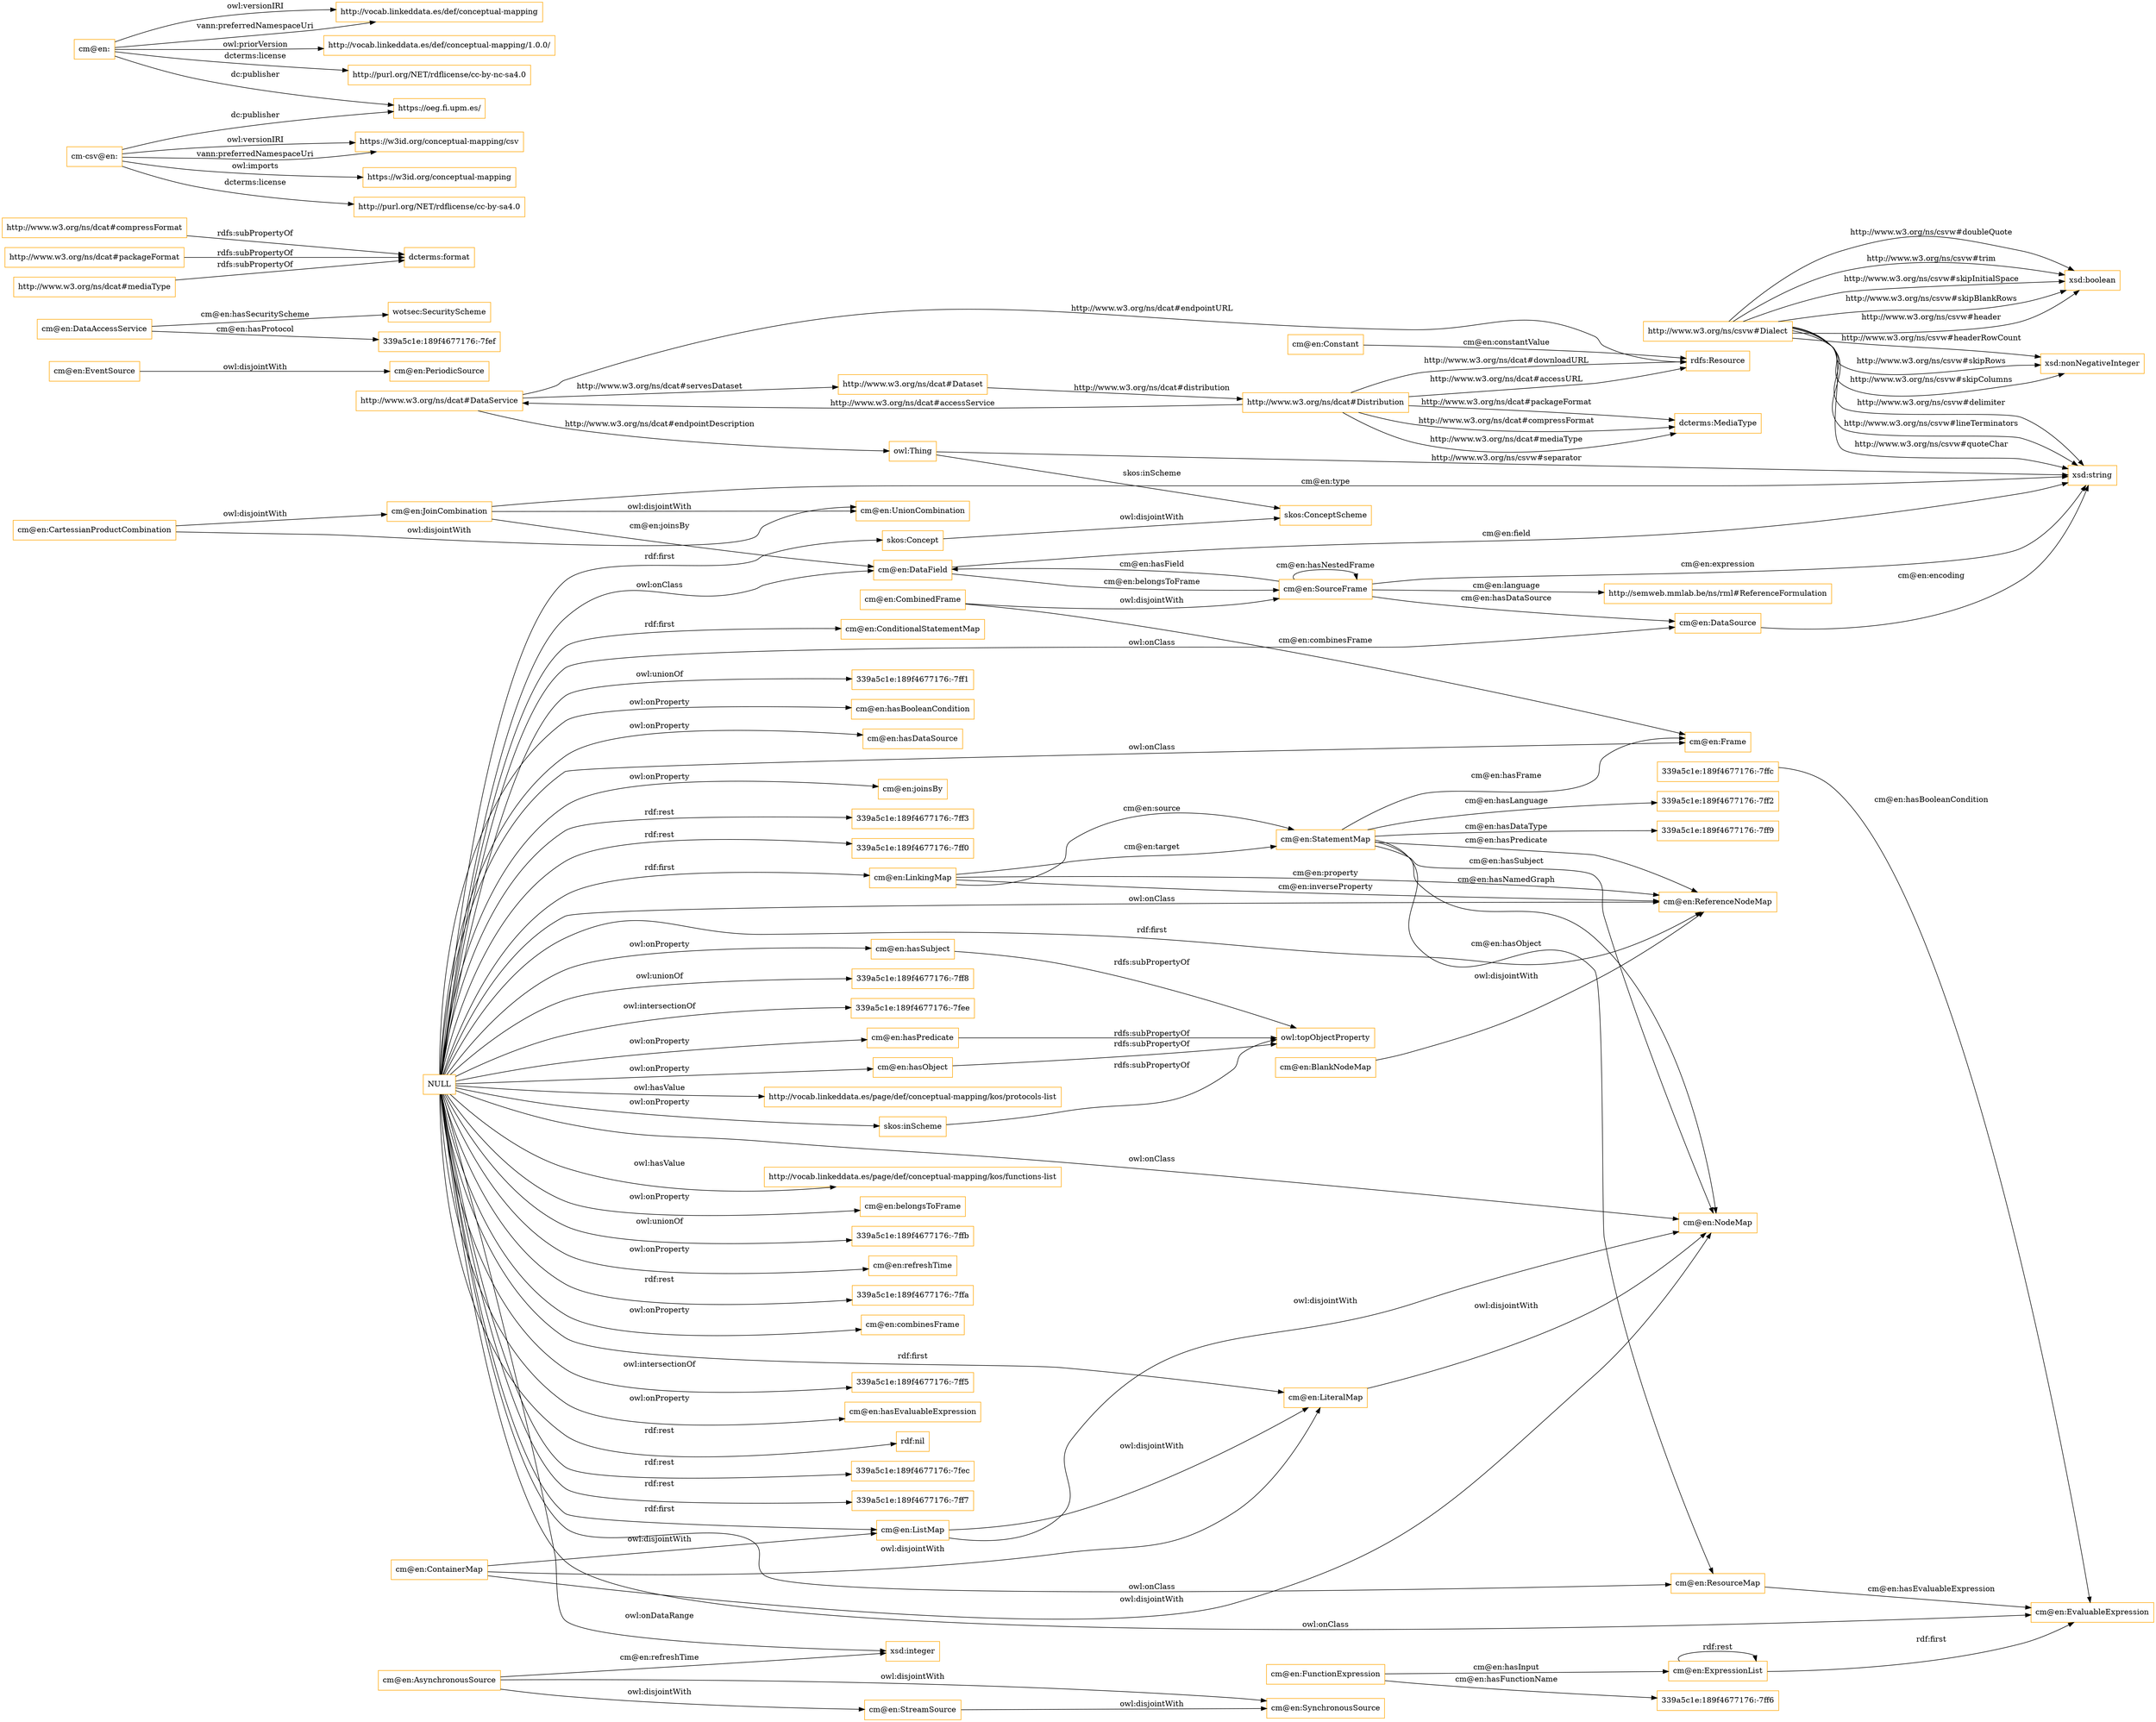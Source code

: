 digraph ar2dtool_diagram { 
rankdir=LR;
size="1501"
node [shape = rectangle, color="orange"]; "http://www.w3.org/ns/csvw#Dialect" "xsd:string" "cm@en:PeriodicSource" "cm@en:DataAccessService" "cm@en:DataField" "cm@en:BlankNodeMap" "http://www.w3.org/ns/dcat#Distribution" "http://www.w3.org/ns/dcat#DataService" "cm@en:FunctionExpression" "cm@en:UnionCombination" "cm@en:SourceFrame" "339a5c1e:189f4677176:-7ff2" "cm@en:ExpressionList" "cm@en:StreamSource" "cm@en:EventSource" "339a5c1e:189f4677176:-7ff9" "cm@en:ResourceMap" "cm@en:LinkingMap" "cm@en:EvaluableExpression" "cm@en:ConditionalStatementMap" "rdfs:Resource" "skos:ConceptScheme" "339a5c1e:189f4677176:-7ffc" "cm@en:DataSource" "cm@en:Frame" "cm@en:LiteralMap" "cm@en:NodeMap" "skos:Concept" "cm@en:Constant" "cm@en:CombinedFrame" "wotsec:SecurityScheme" "339a5c1e:189f4677176:-7ff6" "339a5c1e:189f4677176:-7fef" "cm@en:ReferenceNodeMap" "cm@en:CartessianProductCombination" "dcterms:MediaType" "http://www.w3.org/ns/dcat#Dataset" "cm@en:ListMap" "cm@en:JoinCombination" "cm@en:AsynchronousSource" "cm@en:SynchronousSource" "http://semweb.mmlab.be/ns/rml#ReferenceFormulation" "cm@en:StatementMap" "cm@en:ContainerMap" ; /*classes style*/
	"http://www.w3.org/ns/dcat#compressFormat" -> "dcterms:format" [ label = "rdfs:subPropertyOf" ];
	"cm@en:" -> "http://vocab.linkeddata.es/def/conceptual-mapping" [ label = "owl:versionIRI" ];
	"cm@en:" -> "http://vocab.linkeddata.es/def/conceptual-mapping" [ label = "vann:preferredNamespaceUri" ];
	"cm@en:" -> "https://oeg.fi.upm.es/" [ label = "dc:publisher" ];
	"cm@en:" -> "http://vocab.linkeddata.es/def/conceptual-mapping/1.0.0/" [ label = "owl:priorVersion" ];
	"cm@en:" -> "http://purl.org/NET/rdflicense/cc-by-nc-sa4.0" [ label = "dcterms:license" ];
	"cm@en:CombinedFrame" -> "cm@en:SourceFrame" [ label = "owl:disjointWith" ];
	"cm@en:EventSource" -> "cm@en:PeriodicSource" [ label = "owl:disjointWith" ];
	"cm@en:ListMap" -> "cm@en:NodeMap" [ label = "owl:disjointWith" ];
	"cm@en:ListMap" -> "cm@en:LiteralMap" [ label = "owl:disjointWith" ];
	"skos:Concept" -> "skos:ConceptScheme" [ label = "owl:disjointWith" ];
	"cm@en:hasPredicate" -> "owl:topObjectProperty" [ label = "rdfs:subPropertyOf" ];
	"cm@en:BlankNodeMap" -> "cm@en:ReferenceNodeMap" [ label = "owl:disjointWith" ];
	"cm@en:hasObject" -> "owl:topObjectProperty" [ label = "rdfs:subPropertyOf" ];
	"cm@en:JoinCombination" -> "cm@en:UnionCombination" [ label = "owl:disjointWith" ];
	"cm@en:ContainerMap" -> "cm@en:NodeMap" [ label = "owl:disjointWith" ];
	"cm@en:ContainerMap" -> "cm@en:LiteralMap" [ label = "owl:disjointWith" ];
	"cm@en:ContainerMap" -> "cm@en:ListMap" [ label = "owl:disjointWith" ];
	"skos:inScheme" -> "owl:topObjectProperty" [ label = "rdfs:subPropertyOf" ];
	"NULL" -> "cm@en:EvaluableExpression" [ label = "owl:onClass" ];
	"NULL" -> "cm@en:joinsBy" [ label = "owl:onProperty" ];
	"NULL" -> "skos:Concept" [ label = "rdf:first" ];
	"NULL" -> "cm@en:ResourceMap" [ label = "owl:onClass" ];
	"NULL" -> "339a5c1e:189f4677176:-7ff3" [ label = "rdf:rest" ];
	"NULL" -> "cm@en:Frame" [ label = "owl:onClass" ];
	"NULL" -> "339a5c1e:189f4677176:-7ff0" [ label = "rdf:rest" ];
	"NULL" -> "339a5c1e:189f4677176:-7ff8" [ label = "owl:unionOf" ];
	"NULL" -> "xsd:integer" [ label = "owl:onDataRange" ];
	"NULL" -> "cm@en:ListMap" [ label = "rdf:first" ];
	"NULL" -> "339a5c1e:189f4677176:-7fee" [ label = "owl:intersectionOf" ];
	"NULL" -> "http://vocab.linkeddata.es/page/def/conceptual-mapping/kos/protocols-list" [ label = "owl:hasValue" ];
	"NULL" -> "cm@en:hasSubject" [ label = "owl:onProperty" ];
	"NULL" -> "http://vocab.linkeddata.es/page/def/conceptual-mapping/kos/functions-list" [ label = "owl:hasValue" ];
	"NULL" -> "cm@en:belongsToFrame" [ label = "owl:onProperty" ];
	"NULL" -> "cm@en:ReferenceNodeMap" [ label = "owl:onClass" ];
	"NULL" -> "339a5c1e:189f4677176:-7ffb" [ label = "owl:unionOf" ];
	"NULL" -> "cm@en:refreshTime" [ label = "owl:onProperty" ];
	"NULL" -> "339a5c1e:189f4677176:-7ffa" [ label = "rdf:rest" ];
	"NULL" -> "cm@en:NodeMap" [ label = "owl:onClass" ];
	"NULL" -> "cm@en:combinesFrame" [ label = "owl:onProperty" ];
	"NULL" -> "cm@en:LiteralMap" [ label = "rdf:first" ];
	"NULL" -> "339a5c1e:189f4677176:-7ff5" [ label = "owl:intersectionOf" ];
	"NULL" -> "cm@en:hasEvaluableExpression" [ label = "owl:onProperty" ];
	"NULL" -> "rdf:nil" [ label = "rdf:rest" ];
	"NULL" -> "cm@en:LinkingMap" [ label = "rdf:first" ];
	"NULL" -> "cm@en:hasPredicate" [ label = "owl:onProperty" ];
	"NULL" -> "339a5c1e:189f4677176:-7fec" [ label = "rdf:rest" ];
	"NULL" -> "339a5c1e:189f4677176:-7ff7" [ label = "rdf:rest" ];
	"NULL" -> "cm@en:ConditionalStatementMap" [ label = "rdf:first" ];
	"NULL" -> "cm@en:ReferenceNodeMap" [ label = "rdf:first" ];
	"NULL" -> "339a5c1e:189f4677176:-7ff1" [ label = "owl:unionOf" ];
	"NULL" -> "cm@en:DataField" [ label = "owl:onClass" ];
	"NULL" -> "skos:inScheme" [ label = "owl:onProperty" ];
	"NULL" -> "cm@en:DataSource" [ label = "owl:onClass" ];
	"NULL" -> "cm@en:hasBooleanCondition" [ label = "owl:onProperty" ];
	"NULL" -> "cm@en:hasDataSource" [ label = "owl:onProperty" ];
	"NULL" -> "cm@en:hasObject" [ label = "owl:onProperty" ];
	"cm@en:CartessianProductCombination" -> "cm@en:UnionCombination" [ label = "owl:disjointWith" ];
	"cm@en:CartessianProductCombination" -> "cm@en:JoinCombination" [ label = "owl:disjointWith" ];
	"http://www.w3.org/ns/dcat#packageFormat" -> "dcterms:format" [ label = "rdfs:subPropertyOf" ];
	"cm@en:StreamSource" -> "cm@en:SynchronousSource" [ label = "owl:disjointWith" ];
	"cm@en:AsynchronousSource" -> "cm@en:SynchronousSource" [ label = "owl:disjointWith" ];
	"cm@en:AsynchronousSource" -> "cm@en:StreamSource" [ label = "owl:disjointWith" ];
	"cm-csv@en:" -> "http://purl.org/NET/rdflicense/cc-by-sa4.0" [ label = "dcterms:license" ];
	"cm-csv@en:" -> "https://w3id.org/conceptual-mapping/csv" [ label = "owl:versionIRI" ];
	"cm-csv@en:" -> "https://w3id.org/conceptual-mapping/csv" [ label = "vann:preferredNamespaceUri" ];
	"cm-csv@en:" -> "https://oeg.fi.upm.es/" [ label = "dc:publisher" ];
	"cm-csv@en:" -> "https://w3id.org/conceptual-mapping" [ label = "owl:imports" ];
	"cm@en:LiteralMap" -> "cm@en:NodeMap" [ label = "owl:disjointWith" ];
	"http://www.w3.org/ns/dcat#mediaType" -> "dcterms:format" [ label = "rdfs:subPropertyOf" ];
	"cm@en:hasSubject" -> "owl:topObjectProperty" [ label = "rdfs:subPropertyOf" ];
	"http://www.w3.org/ns/dcat#Distribution" -> "rdfs:Resource" [ label = "http://www.w3.org/ns/dcat#downloadURL" ];
	"http://www.w3.org/ns/csvw#Dialect" -> "xsd:string" [ label = "http://www.w3.org/ns/csvw#delimiter" ];
	"cm@en:DataAccessService" -> "339a5c1e:189f4677176:-7fef" [ label = "cm@en:hasProtocol" ];
	"cm@en:LinkingMap" -> "cm@en:StatementMap" [ label = "cm@en:source" ];
	"cm@en:LinkingMap" -> "cm@en:StatementMap" [ label = "cm@en:target" ];
	"owl:Thing" -> "skos:ConceptScheme" [ label = "skos:inScheme" ];
	"cm@en:StatementMap" -> "cm@en:Frame" [ label = "cm@en:hasFrame" ];
	"cm@en:ExpressionList" -> "cm@en:ExpressionList" [ label = "rdf:rest" ];
	"cm@en:DataField" -> "xsd:string" [ label = "cm@en:field" ];
	"http://www.w3.org/ns/csvw#Dialect" -> "xsd:boolean" [ label = "http://www.w3.org/ns/csvw#header" ];
	"cm@en:SourceFrame" -> "cm@en:DataField" [ label = "cm@en:hasField" ];
	"http://www.w3.org/ns/csvw#Dialect" -> "xsd:nonNegativeInteger" [ label = "http://www.w3.org/ns/csvw#skipColumns" ];
	"cm@en:AsynchronousSource" -> "xsd:integer" [ label = "cm@en:refreshTime" ];
	"http://www.w3.org/ns/csvw#Dialect" -> "xsd:nonNegativeInteger" [ label = "http://www.w3.org/ns/csvw#headerRowCount" ];
	"cm@en:FunctionExpression" -> "339a5c1e:189f4677176:-7ff6" [ label = "cm@en:hasFunctionName" ];
	"cm@en:Constant" -> "rdfs:Resource" [ label = "cm@en:constantValue" ];
	"http://www.w3.org/ns/dcat#Distribution" -> "rdfs:Resource" [ label = "http://www.w3.org/ns/dcat#accessURL" ];
	"owl:Thing" -> "xsd:string" [ label = "http://www.w3.org/ns/csvw#separator" ];
	"cm@en:DataAccessService" -> "wotsec:SecurityScheme" [ label = "cm@en:hasSecurityScheme" ];
	"cm@en:StatementMap" -> "339a5c1e:189f4677176:-7ff9" [ label = "cm@en:hasDataType" ];
	"cm@en:SourceFrame" -> "http://semweb.mmlab.be/ns/rml#ReferenceFormulation" [ label = "cm@en:language" ];
	"cm@en:LinkingMap" -> "cm@en:ReferenceNodeMap" [ label = "cm@en:property" ];
	"cm@en:StatementMap" -> "339a5c1e:189f4677176:-7ff2" [ label = "cm@en:hasLanguage" ];
	"http://www.w3.org/ns/dcat#Distribution" -> "dcterms:MediaType" [ label = "http://www.w3.org/ns/dcat#mediaType" ];
	"cm@en:StatementMap" -> "cm@en:ReferenceNodeMap" [ label = "cm@en:hasPredicate" ];
	"http://www.w3.org/ns/csvw#Dialect" -> "xsd:nonNegativeInteger" [ label = "http://www.w3.org/ns/csvw#skipRows" ];
	"cm@en:SourceFrame" -> "cm@en:DataSource" [ label = "cm@en:hasDataSource" ];
	"http://www.w3.org/ns/csvw#Dialect" -> "xsd:boolean" [ label = "http://www.w3.org/ns/csvw#doubleQuote" ];
	"339a5c1e:189f4677176:-7ffc" -> "cm@en:EvaluableExpression" [ label = "cm@en:hasBooleanCondition" ];
	"http://www.w3.org/ns/csvw#Dialect" -> "xsd:boolean" [ label = "http://www.w3.org/ns/csvw#trim" ];
	"http://www.w3.org/ns/dcat#Distribution" -> "dcterms:MediaType" [ label = "http://www.w3.org/ns/dcat#packageFormat" ];
	"http://www.w3.org/ns/csvw#Dialect" -> "xsd:boolean" [ label = "http://www.w3.org/ns/csvw#skipInitialSpace" ];
	"http://www.w3.org/ns/dcat#DataService" -> "owl:Thing" [ label = "http://www.w3.org/ns/dcat#endpointDescription" ];
	"http://www.w3.org/ns/csvw#Dialect" -> "xsd:string" [ label = "http://www.w3.org/ns/csvw#lineTerminators" ];
	"cm@en:LinkingMap" -> "cm@en:ReferenceNodeMap" [ label = "cm@en:inverseProperty" ];
	"cm@en:StatementMap" -> "cm@en:NodeMap" [ label = "cm@en:hasNamedGraph" ];
	"http://www.w3.org/ns/dcat#Distribution" -> "http://www.w3.org/ns/dcat#DataService" [ label = "http://www.w3.org/ns/dcat#accessService" ];
	"cm@en:ResourceMap" -> "cm@en:EvaluableExpression" [ label = "cm@en:hasEvaluableExpression" ];
	"cm@en:FunctionExpression" -> "cm@en:ExpressionList" [ label = "cm@en:hasInput" ];
	"http://www.w3.org/ns/dcat#DataService" -> "rdfs:Resource" [ label = "http://www.w3.org/ns/dcat#endpointURL" ];
	"cm@en:JoinCombination" -> "xsd:string" [ label = "cm@en:type" ];
	"cm@en:SourceFrame" -> "cm@en:SourceFrame" [ label = "cm@en:hasNestedFrame" ];
	"http://www.w3.org/ns/dcat#Distribution" -> "dcterms:MediaType" [ label = "http://www.w3.org/ns/dcat#compressFormat" ];
	"http://www.w3.org/ns/dcat#DataService" -> "http://www.w3.org/ns/dcat#Dataset" [ label = "http://www.w3.org/ns/dcat#servesDataset" ];
	"cm@en:JoinCombination" -> "cm@en:DataField" [ label = "cm@en:joinsBy" ];
	"cm@en:SourceFrame" -> "xsd:string" [ label = "cm@en:expression" ];
	"cm@en:CombinedFrame" -> "cm@en:Frame" [ label = "cm@en:combinesFrame" ];
	"http://www.w3.org/ns/csvw#Dialect" -> "xsd:string" [ label = "http://www.w3.org/ns/csvw#quoteChar" ];
	"cm@en:StatementMap" -> "cm@en:NodeMap" [ label = "cm@en:hasSubject" ];
	"cm@en:ExpressionList" -> "cm@en:EvaluableExpression" [ label = "rdf:first" ];
	"cm@en:StatementMap" -> "cm@en:ResourceMap" [ label = "cm@en:hasObject" ];
	"cm@en:DataSource" -> "xsd:string" [ label = "cm@en:encoding" ];
	"cm@en:DataField" -> "cm@en:SourceFrame" [ label = "cm@en:belongsToFrame" ];
	"http://www.w3.org/ns/csvw#Dialect" -> "xsd:boolean" [ label = "http://www.w3.org/ns/csvw#skipBlankRows" ];
	"http://www.w3.org/ns/dcat#Dataset" -> "http://www.w3.org/ns/dcat#Distribution" [ label = "http://www.w3.org/ns/dcat#distribution" ];

}
